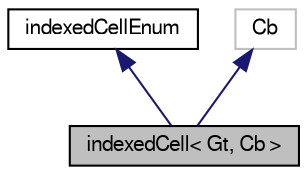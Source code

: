 digraph "indexedCell&lt; Gt, Cb &gt;"
{
  bgcolor="transparent";
  edge [fontname="FreeSans",fontsize="10",labelfontname="FreeSans",labelfontsize="10"];
  node [fontname="FreeSans",fontsize="10",shape=record];
  Node0 [label="indexedCell\< Gt, Cb \>",height=0.2,width=0.4,color="black", fillcolor="grey75", style="filled", fontcolor="black"];
  Node1 -> Node0 [dir="back",color="midnightblue",fontsize="10",style="solid",fontname="FreeSans"];
  Node1 [label="indexedCellEnum",height=0.2,width=0.4,color="black",URL="$a31470.html"];
  Node2 -> Node0 [dir="back",color="midnightblue",fontsize="10",style="solid",fontname="FreeSans"];
  Node2 [label="Cb",height=0.2,width=0.4,color="grey75"];
}
